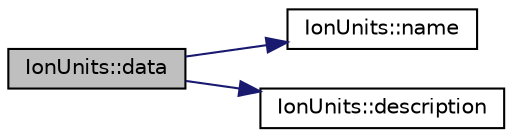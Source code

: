 digraph "IonUnits::data"
{
  edge [fontname="Helvetica",fontsize="10",labelfontname="Helvetica",labelfontsize="10"];
  node [fontname="Helvetica",fontsize="10",shape=record];
  rankdir="LR";
  Node9 [label="IonUnits::data",height=0.2,width=0.4,color="black", fillcolor="grey75", style="filled", fontcolor="black"];
  Node9 -> Node10 [color="midnightblue",fontsize="10",style="solid",fontname="Helvetica"];
  Node10 [label="IonUnits::name",height=0.2,width=0.4,color="black", fillcolor="white", style="filled",URL="$d7/dab/class_ion_units.html#a5bb4881389b09aeeb0bc235e87e0a42f",tooltip="Short name. "];
  Node9 -> Node11 [color="midnightblue",fontsize="10",style="solid",fontname="Helvetica"];
  Node11 [label="IonUnits::description",height=0.2,width=0.4,color="black", fillcolor="white", style="filled",URL="$d7/dab/class_ion_units.html#aebfbca1163fb667720fffa126e1b2aba",tooltip="Longer description. "];
}
